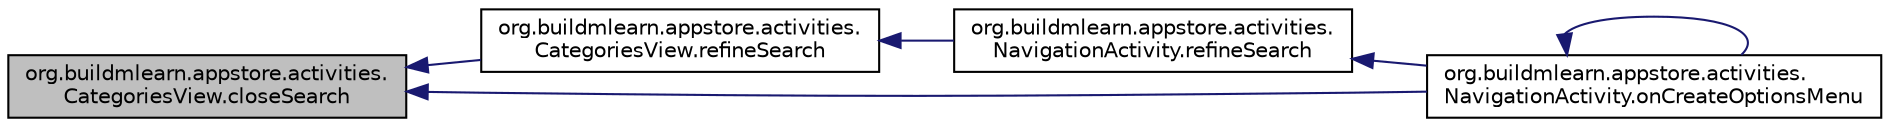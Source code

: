 digraph "org.buildmlearn.appstore.activities.CategoriesView.closeSearch"
{
 // INTERACTIVE_SVG=YES
  bgcolor="transparent";
  edge [fontname="Helvetica",fontsize="10",labelfontname="Helvetica",labelfontsize="10"];
  node [fontname="Helvetica",fontsize="10",shape=record];
  rankdir="LR";
  Node1 [label="org.buildmlearn.appstore.activities.\lCategoriesView.closeSearch",height=0.2,width=0.4,color="black", fillcolor="grey75", style="filled", fontcolor="black"];
  Node1 -> Node2 [dir="back",color="midnightblue",fontsize="10",style="solid",fontname="Helvetica"];
  Node2 [label="org.buildmlearn.appstore.activities.\lCategoriesView.refineSearch",height=0.2,width=0.4,color="black",URL="$dd/d45/classorg_1_1buildmlearn_1_1appstore_1_1activities_1_1_categories_view.html#a9b8cfee2f830c826f124ecde3c316d63",tooltip="This method is called from the Navigation Activity, which controls all the search view..."];
  Node2 -> Node3 [dir="back",color="midnightblue",fontsize="10",style="solid",fontname="Helvetica"];
  Node3 [label="org.buildmlearn.appstore.activities.\lNavigationActivity.refineSearch",height=0.2,width=0.4,color="black",URL="$d0/d60/classorg_1_1buildmlearn_1_1appstore_1_1activities_1_1_navigation_activity.html#a205e1d750606e6ca55b3cb753fc6f9cc",tooltip="This method sends the search query to respective active activities, to refresh their view with the cu..."];
  Node3 -> Node4 [dir="back",color="midnightblue",fontsize="10",style="solid",fontname="Helvetica"];
  Node4 [label="org.buildmlearn.appstore.activities.\lNavigationActivity.onCreateOptionsMenu",height=0.2,width=0.4,color="black",URL="$d0/d60/classorg_1_1buildmlearn_1_1appstore_1_1activities_1_1_navigation_activity.html#a0d03e67c759108fd119b9e5ad2e48014",tooltip="This method creates menu items to be shown on the Action Bar. "];
  Node4 -> Node4 [dir="back",color="midnightblue",fontsize="10",style="solid",fontname="Helvetica"];
  Node1 -> Node4 [dir="back",color="midnightblue",fontsize="10",style="solid",fontname="Helvetica"];
}
